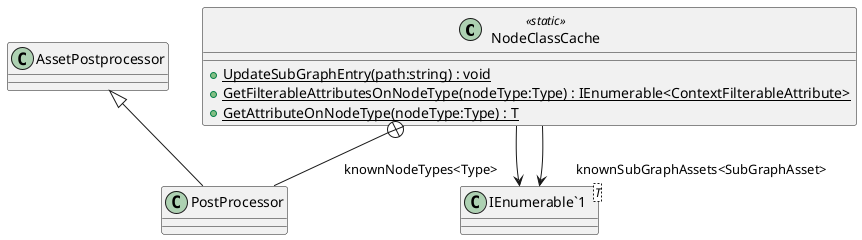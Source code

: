 @startuml
class NodeClassCache <<static>> {
    + {static} UpdateSubGraphEntry(path:string) : void
    + {static} GetFilterableAttributesOnNodeType(nodeType:Type) : IEnumerable<ContextFilterableAttribute>
    + {static} GetAttributeOnNodeType(nodeType:Type) : T
}
class PostProcessor {
}
class "IEnumerable`1"<T> {
}
NodeClassCache --> "knownNodeTypes<Type>" "IEnumerable`1"
NodeClassCache --> "knownSubGraphAssets<SubGraphAsset>" "IEnumerable`1"
NodeClassCache +-- PostProcessor
AssetPostprocessor <|-- PostProcessor
@enduml
